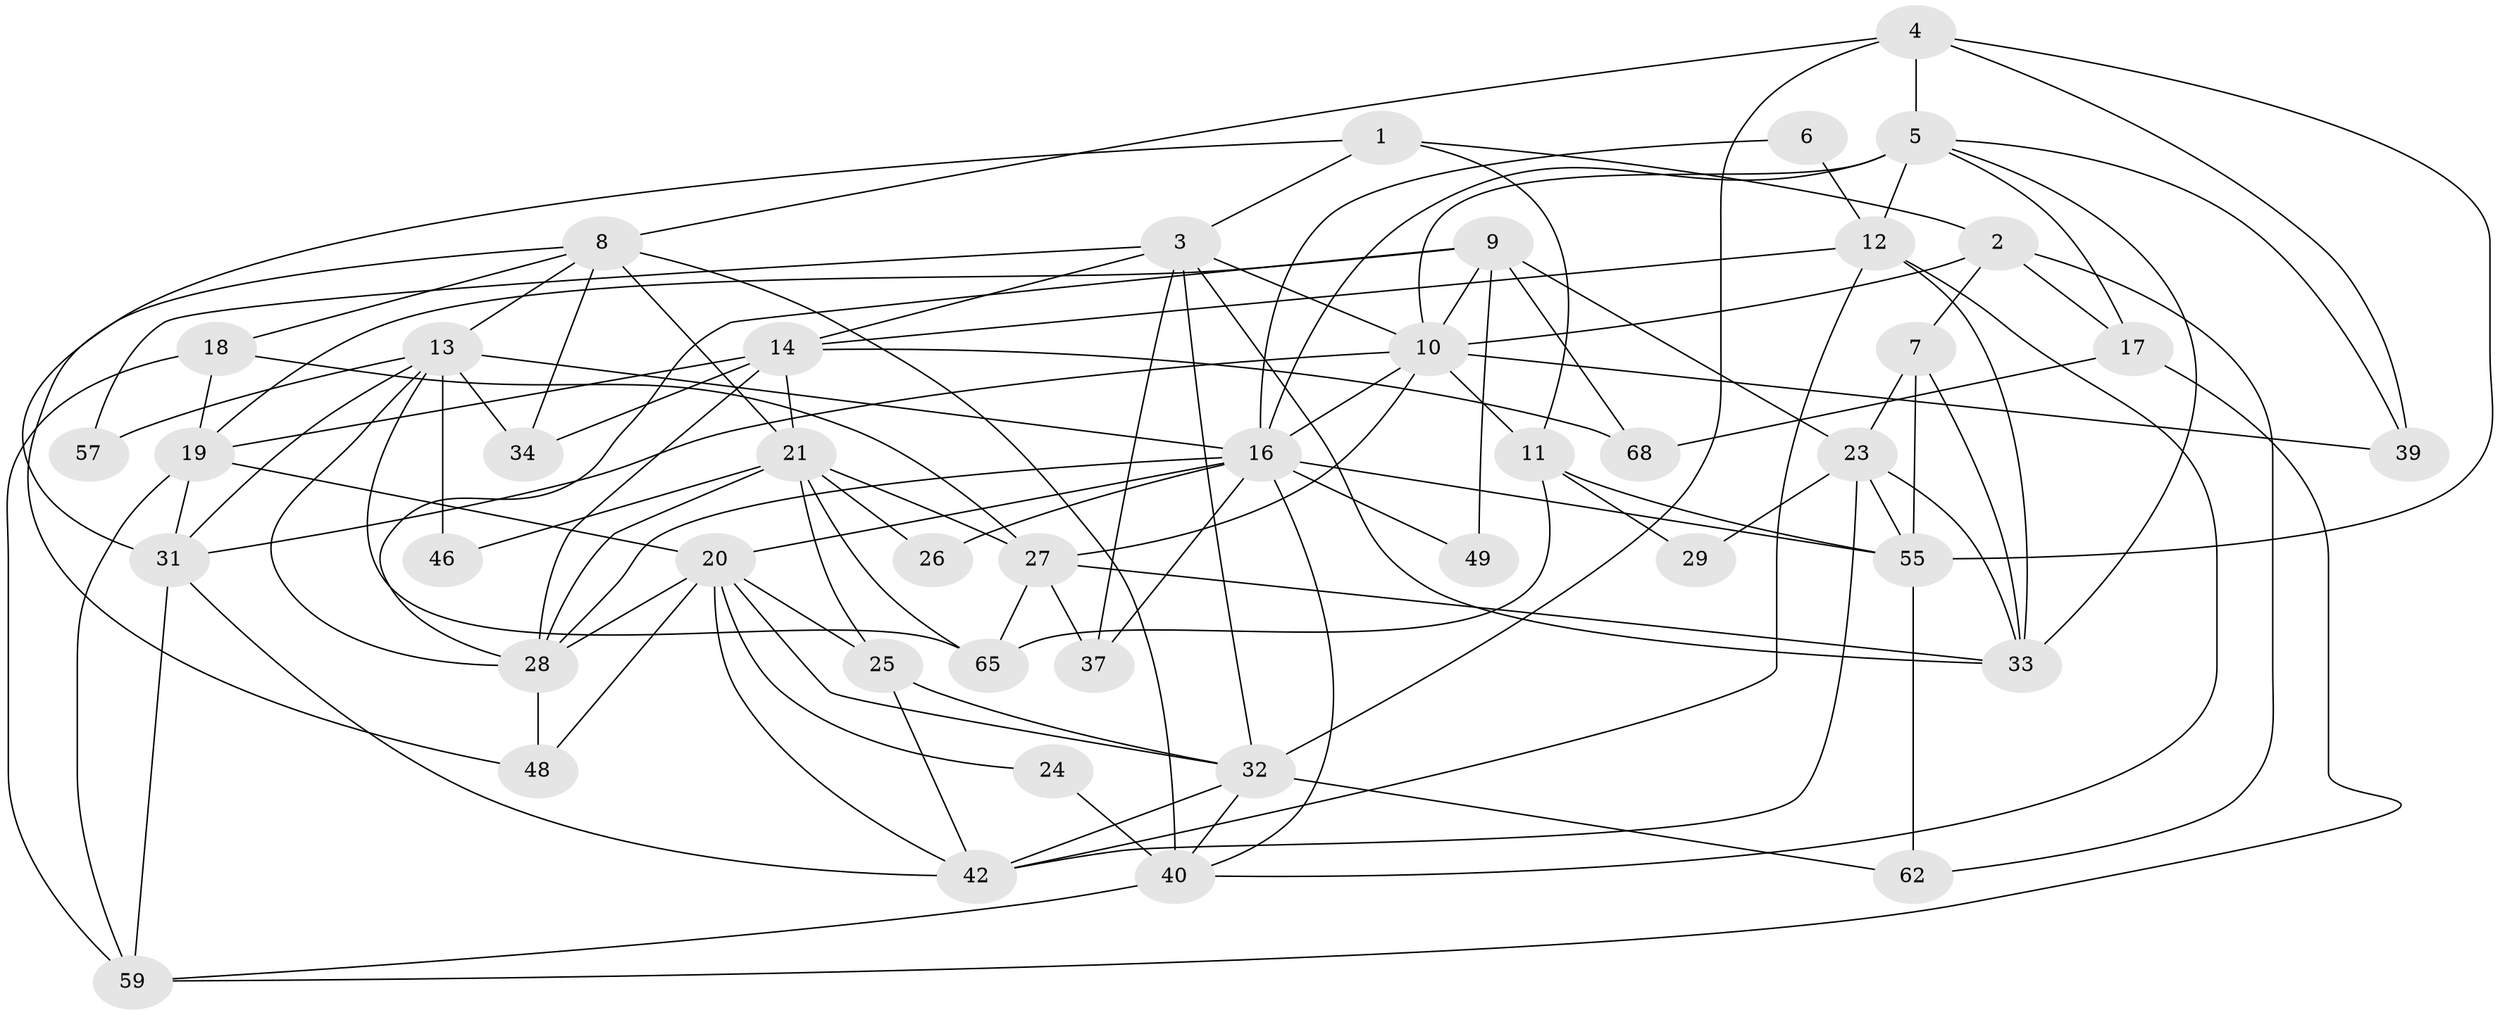 // original degree distribution, {3: 0.25, 2: 0.1388888888888889, 5: 0.2361111111111111, 6: 0.09722222222222222, 4: 0.25, 8: 0.013888888888888888, 7: 0.013888888888888888}
// Generated by graph-tools (version 1.1) at 2025/41/03/06/25 10:41:58]
// undirected, 44 vertices, 111 edges
graph export_dot {
graph [start="1"]
  node [color=gray90,style=filled];
  1 [super="+41"];
  2 [super="+50"];
  3 [super="+36"];
  4 [super="+15"];
  5 [super="+72"];
  6;
  7 [super="+51"];
  8 [super="+60"];
  9 [super="+52"];
  10 [super="+45"];
  11;
  12 [super="+56"];
  13 [super="+44"];
  14 [super="+61"];
  16 [super="+30"];
  17 [super="+35"];
  18 [super="+58"];
  19 [super="+63"];
  20 [super="+53"];
  21 [super="+22"];
  23 [super="+67"];
  24;
  25;
  26;
  27 [super="+69"];
  28 [super="+54"];
  29;
  31 [super="+47"];
  32 [super="+71"];
  33 [super="+38"];
  34 [super="+66"];
  37;
  39;
  40 [super="+43"];
  42;
  46;
  48;
  49;
  55 [super="+64"];
  57;
  59;
  62;
  65;
  68 [super="+70"];
  1 -- 11;
  1 -- 2;
  1 -- 31;
  1 -- 3;
  2 -- 7;
  2 -- 17 [weight=2];
  2 -- 10;
  2 -- 62;
  3 -- 10;
  3 -- 33;
  3 -- 37;
  3 -- 32;
  3 -- 14;
  3 -- 57;
  4 -- 39;
  4 -- 8;
  4 -- 5;
  4 -- 32;
  4 -- 55;
  5 -- 16;
  5 -- 17;
  5 -- 12;
  5 -- 39;
  5 -- 33;
  5 -- 10;
  6 -- 12;
  6 -- 16;
  7 -- 33;
  7 -- 55;
  7 -- 23;
  8 -- 18;
  8 -- 40 [weight=2];
  8 -- 48;
  8 -- 13;
  8 -- 21;
  8 -- 34;
  9 -- 19;
  9 -- 68;
  9 -- 28;
  9 -- 23;
  9 -- 49;
  9 -- 10;
  10 -- 11;
  10 -- 39;
  10 -- 16;
  10 -- 27;
  10 -- 31;
  11 -- 65;
  11 -- 29;
  11 -- 55;
  12 -- 40;
  12 -- 42;
  12 -- 14;
  12 -- 33;
  13 -- 34 [weight=2];
  13 -- 46;
  13 -- 65;
  13 -- 57;
  13 -- 31;
  13 -- 16;
  13 -- 28;
  14 -- 19;
  14 -- 21;
  14 -- 34 [weight=2];
  14 -- 28;
  14 -- 68;
  16 -- 26;
  16 -- 37;
  16 -- 40;
  16 -- 49;
  16 -- 20;
  16 -- 55;
  16 -- 28;
  17 -- 59;
  17 -- 68;
  18 -- 59;
  18 -- 27;
  18 -- 19;
  19 -- 20;
  19 -- 59;
  19 -- 31;
  20 -- 42;
  20 -- 24;
  20 -- 48;
  20 -- 25;
  20 -- 28;
  20 -- 32;
  21 -- 65;
  21 -- 25;
  21 -- 26;
  21 -- 28;
  21 -- 46;
  21 -- 27;
  23 -- 29 [weight=2];
  23 -- 42;
  23 -- 33;
  23 -- 55;
  24 -- 40;
  25 -- 42;
  25 -- 32;
  27 -- 37;
  27 -- 65;
  27 -- 33;
  28 -- 48;
  31 -- 42;
  31 -- 59;
  32 -- 40;
  32 -- 42;
  32 -- 62;
  40 -- 59;
  55 -- 62;
}
